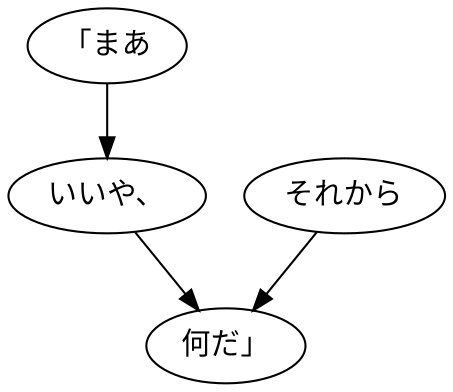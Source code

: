 digraph graph2910 {
	node0 [label="「まあ"];
	node1 [label="いいや、"];
	node2 [label="それから"];
	node3 [label="何だ」"];
	node0 -> node1;
	node1 -> node3;
	node2 -> node3;
}
